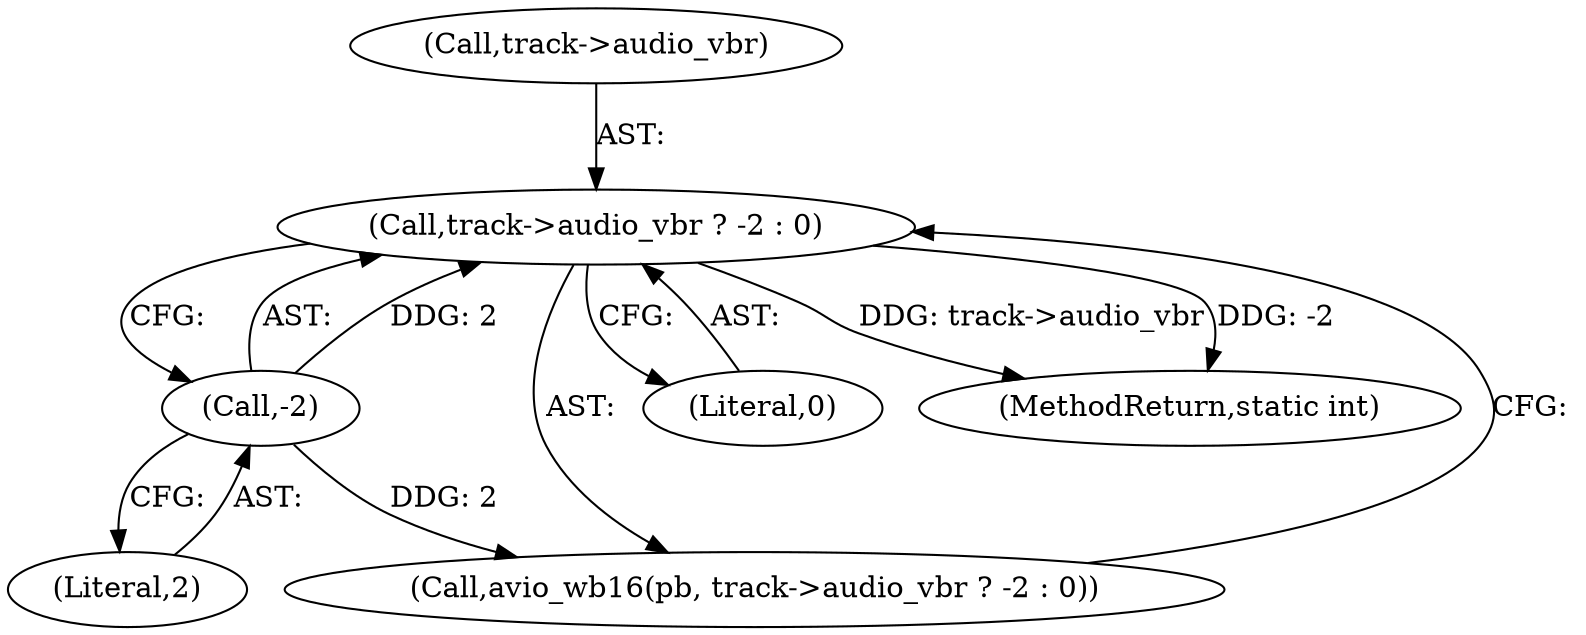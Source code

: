 digraph "0_FFmpeg_fa19fbcf712a6a6cc5a5cfdc3254a97b9bce6582@pointer" {
"1000375" [label="(Call,track->audio_vbr ? -2 : 0)"];
"1000379" [label="(Call,-2)"];
"1000373" [label="(Call,avio_wb16(pb, track->audio_vbr ? -2 : 0))"];
"1000379" [label="(Call,-2)"];
"1000375" [label="(Call,track->audio_vbr ? -2 : 0)"];
"1000376" [label="(Call,track->audio_vbr)"];
"1000380" [label="(Literal,2)"];
"1000381" [label="(Literal,0)"];
"1000760" [label="(MethodReturn,static int)"];
"1000375" -> "1000373"  [label="AST: "];
"1000375" -> "1000379"  [label="CFG: "];
"1000375" -> "1000381"  [label="CFG: "];
"1000376" -> "1000375"  [label="AST: "];
"1000379" -> "1000375"  [label="AST: "];
"1000381" -> "1000375"  [label="AST: "];
"1000373" -> "1000375"  [label="CFG: "];
"1000375" -> "1000760"  [label="DDG: track->audio_vbr"];
"1000375" -> "1000760"  [label="DDG: -2"];
"1000379" -> "1000375"  [label="DDG: 2"];
"1000379" -> "1000380"  [label="CFG: "];
"1000380" -> "1000379"  [label="AST: "];
"1000379" -> "1000373"  [label="DDG: 2"];
}

